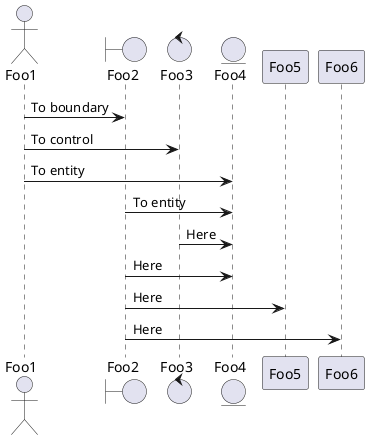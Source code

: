 
@startuml
    actor Foo1
    boundary Foo2
    control Foo3
    entity Foo4

    Foo1 -> Foo2 : To boundary
    Foo1 -> Foo3 : To control
    Foo1 -> Foo4 : To entity

    Foo2 -> Foo4 : To entity

    Foo3 -> Foo4 : Here

    Foo2 -> Foo4 : Here
    Foo2 -> Foo5 : Here
    Foo2 -> Foo6 : Here

@enduml